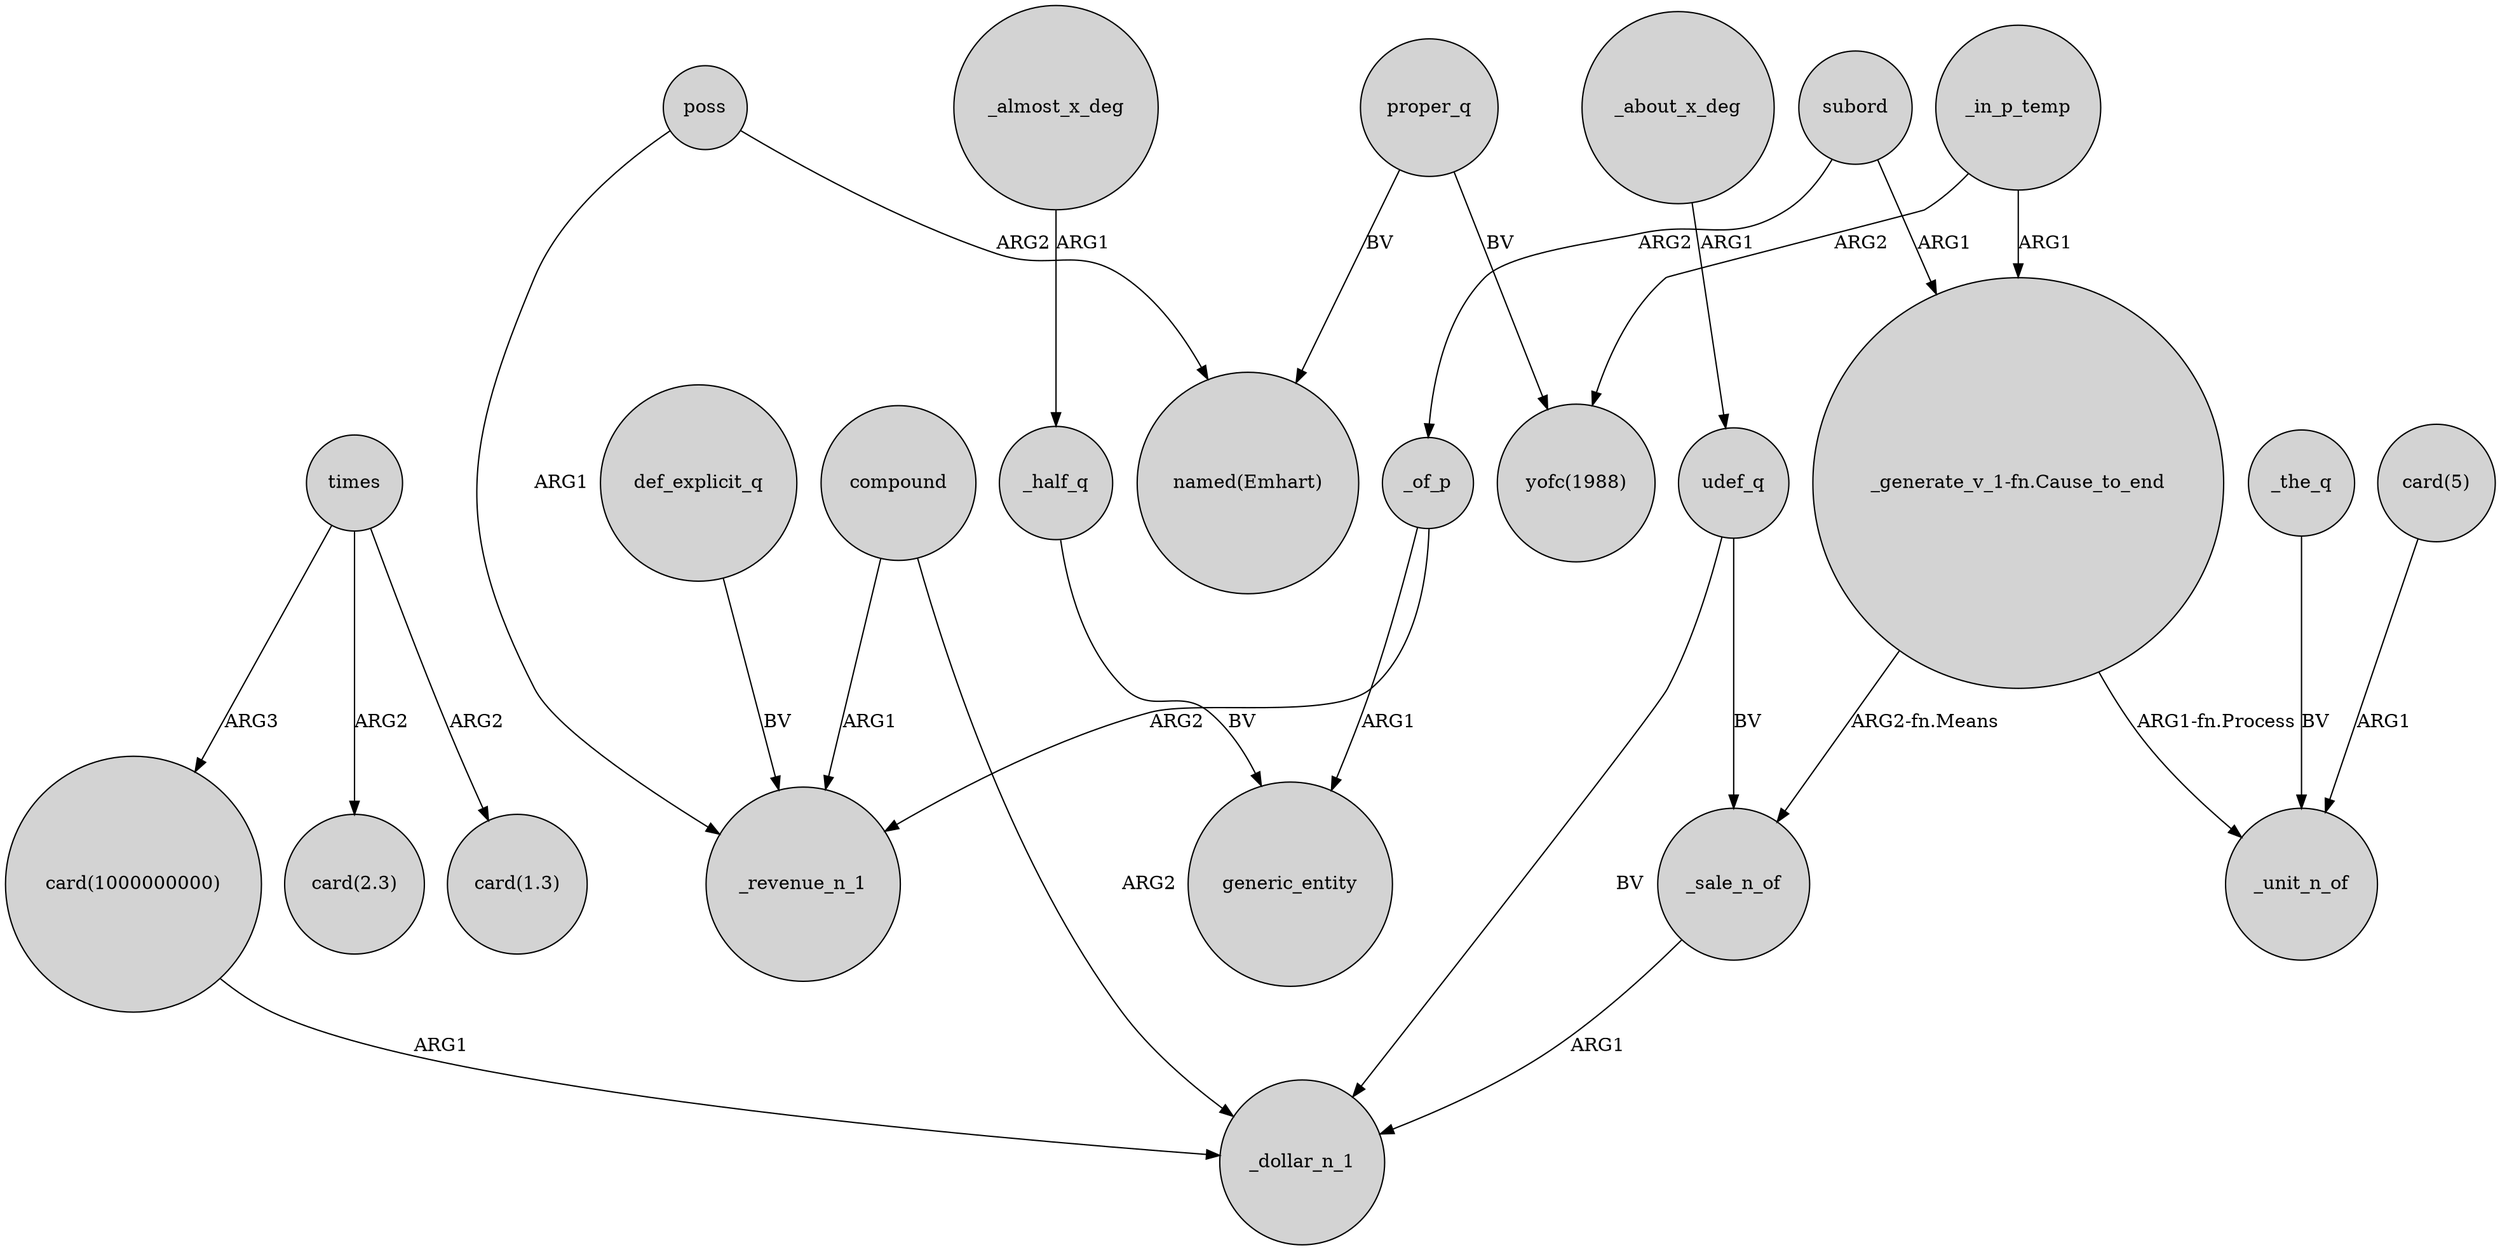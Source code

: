 digraph {
	node [shape=circle style=filled]
	subord -> "_generate_v_1-fn.Cause_to_end" [label=ARG1]
	"card(1000000000)" -> _dollar_n_1 [label=ARG1]
	times -> "card(2.3)" [label=ARG2]
	times -> "card(1.3)" [label=ARG2]
	proper_q -> "named(Emhart)" [label=BV]
	poss -> _revenue_n_1 [label=ARG1]
	subord -> _of_p [label=ARG2]
	_of_p -> generic_entity [label=ARG1]
	_in_p_temp -> "_generate_v_1-fn.Cause_to_end" [label=ARG1]
	compound -> _dollar_n_1 [label=ARG2]
	udef_q -> _sale_n_of [label=BV]
	times -> "card(1000000000)" [label=ARG3]
	def_explicit_q -> _revenue_n_1 [label=BV]
	_about_x_deg -> udef_q [label=ARG1]
	"_generate_v_1-fn.Cause_to_end" -> _unit_n_of [label="ARG1-fn.Process"]
	_in_p_temp -> "yofc(1988)" [label=ARG2]
	udef_q -> _dollar_n_1 [label=BV]
	_of_p -> _revenue_n_1 [label=ARG2]
	proper_q -> "yofc(1988)" [label=BV]
	_almost_x_deg -> _half_q [label=ARG1]
	poss -> "named(Emhart)" [label=ARG2]
	_half_q -> generic_entity [label=BV]
	compound -> _revenue_n_1 [label=ARG1]
	_the_q -> _unit_n_of [label=BV]
	_sale_n_of -> _dollar_n_1 [label=ARG1]
	"card(5)" -> _unit_n_of [label=ARG1]
	"_generate_v_1-fn.Cause_to_end" -> _sale_n_of [label="ARG2-fn.Means"]
}
